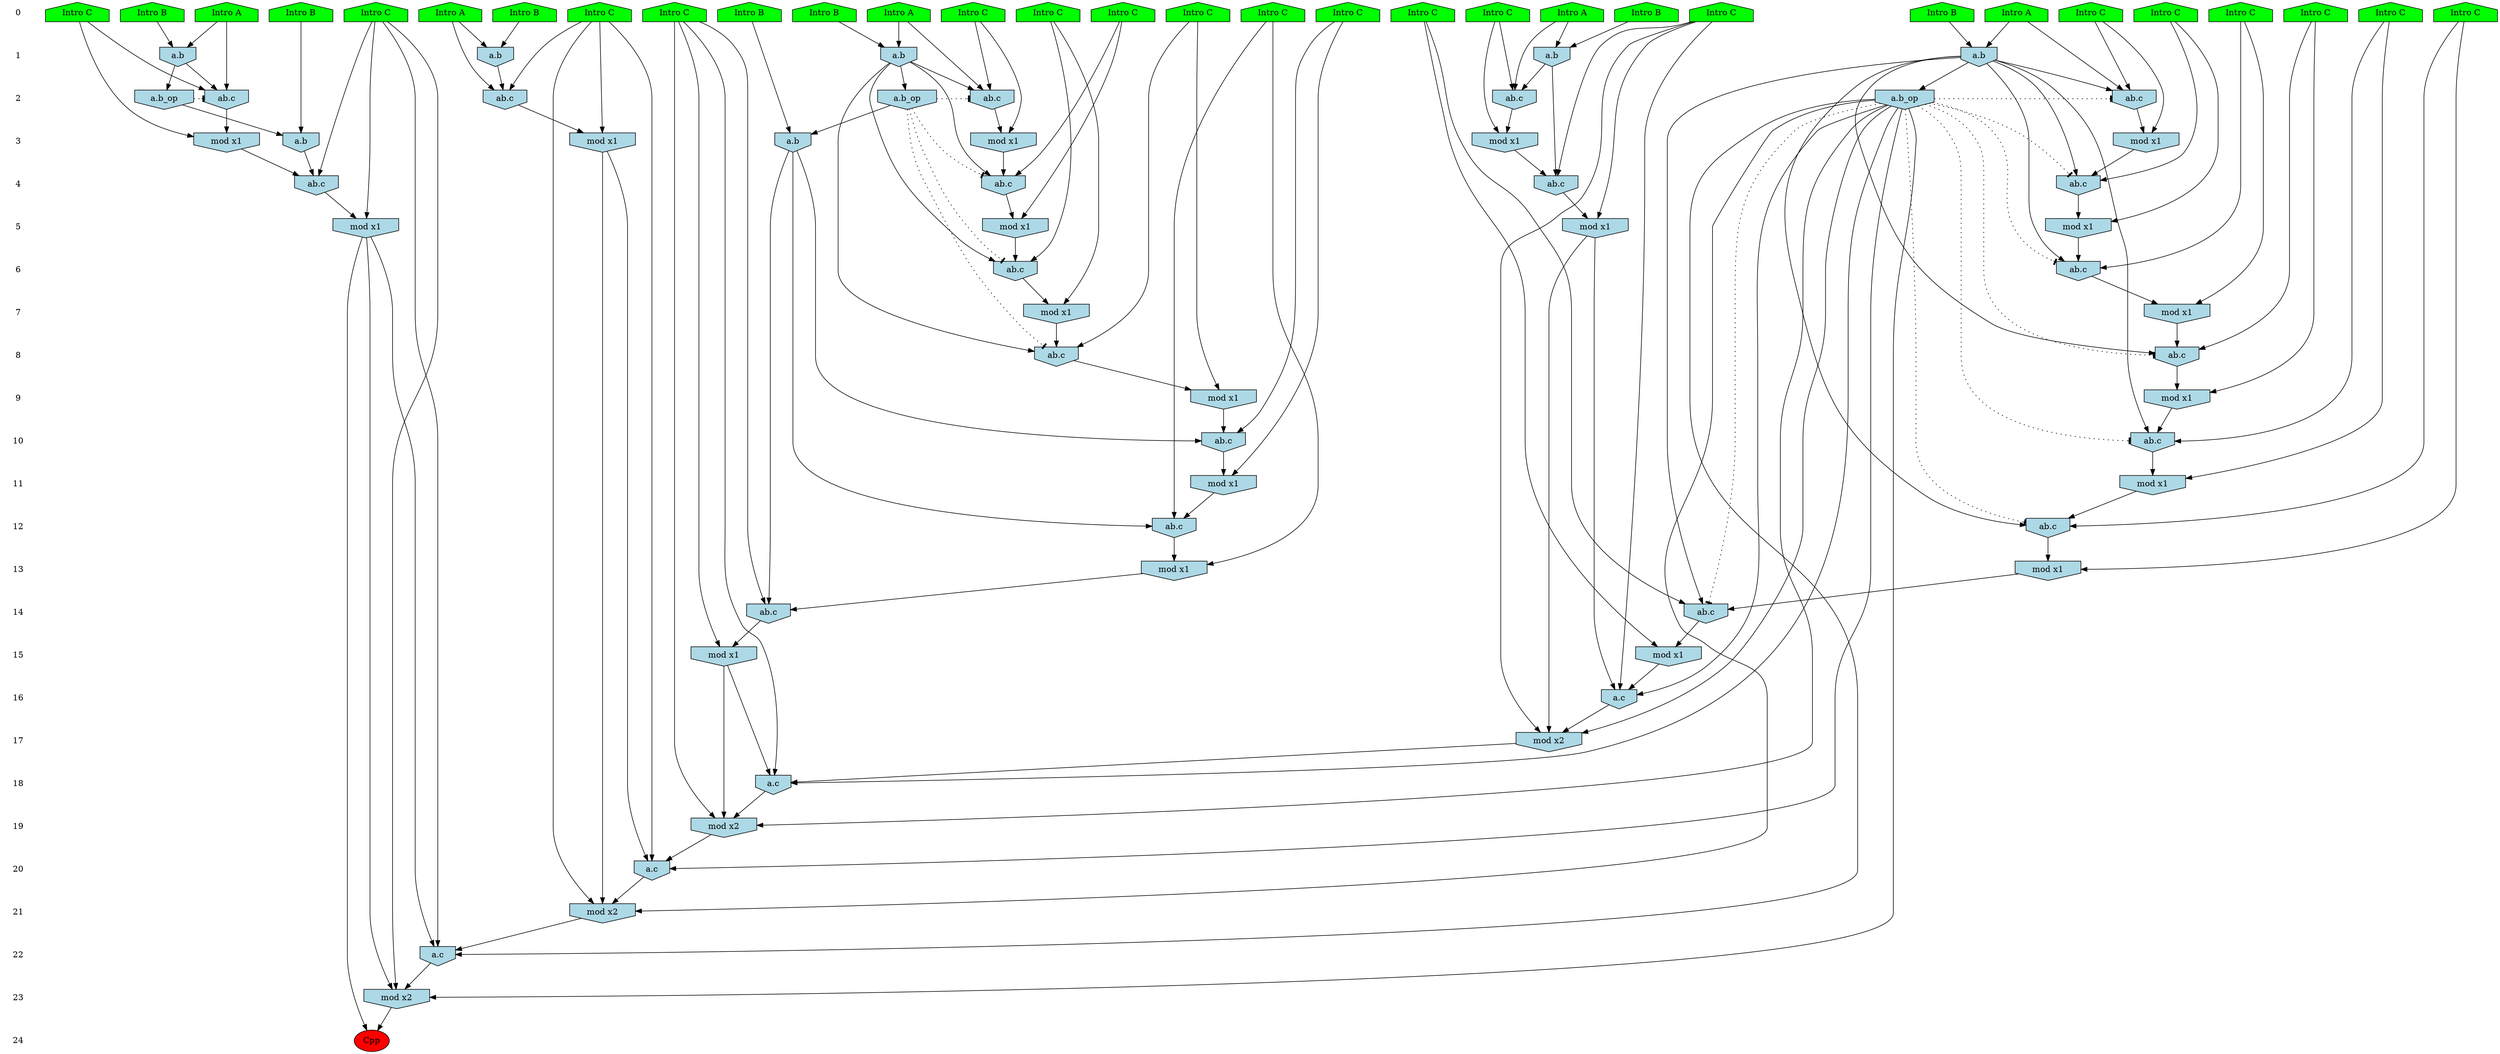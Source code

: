/* Compression of 1 causal flows obtained in average at 1.837071E+01 t.u */
/* Compressed causal flows were: [3296] */
digraph G{
 ranksep=.5 ; 
{ rank = same ; "0" [shape=plaintext] ; node_1 [label ="Intro B", shape=house, style=filled, fillcolor=green] ;
node_2 [label ="Intro B", shape=house, style=filled, fillcolor=green] ;
node_3 [label ="Intro A", shape=house, style=filled, fillcolor=green] ;
node_4 [label ="Intro B", shape=house, style=filled, fillcolor=green] ;
node_5 [label ="Intro B", shape=house, style=filled, fillcolor=green] ;
node_6 [label ="Intro A", shape=house, style=filled, fillcolor=green] ;
node_7 [label ="Intro B", shape=house, style=filled, fillcolor=green] ;
node_8 [label ="Intro B", shape=house, style=filled, fillcolor=green] ;
node_9 [label ="Intro A", shape=house, style=filled, fillcolor=green] ;
node_10 [label ="Intro A", shape=house, style=filled, fillcolor=green] ;
node_11 [label ="Intro A", shape=house, style=filled, fillcolor=green] ;
node_12 [label ="Intro B", shape=house, style=filled, fillcolor=green] ;
node_13 [label ="Intro C", shape=house, style=filled, fillcolor=green] ;
node_14 [label ="Intro C", shape=house, style=filled, fillcolor=green] ;
node_15 [label ="Intro C", shape=house, style=filled, fillcolor=green] ;
node_16 [label ="Intro C", shape=house, style=filled, fillcolor=green] ;
node_17 [label ="Intro C", shape=house, style=filled, fillcolor=green] ;
node_18 [label ="Intro C", shape=house, style=filled, fillcolor=green] ;
node_19 [label ="Intro C", shape=house, style=filled, fillcolor=green] ;
node_20 [label ="Intro C", shape=house, style=filled, fillcolor=green] ;
node_21 [label ="Intro C", shape=house, style=filled, fillcolor=green] ;
node_22 [label ="Intro C", shape=house, style=filled, fillcolor=green] ;
node_23 [label ="Intro C", shape=house, style=filled, fillcolor=green] ;
node_24 [label ="Intro C", shape=house, style=filled, fillcolor=green] ;
node_25 [label ="Intro C", shape=house, style=filled, fillcolor=green] ;
node_26 [label ="Intro C", shape=house, style=filled, fillcolor=green] ;
node_27 [label ="Intro C", shape=house, style=filled, fillcolor=green] ;
node_28 [label ="Intro C", shape=house, style=filled, fillcolor=green] ;
node_29 [label ="Intro C", shape=house, style=filled, fillcolor=green] ;
node_30 [label ="Intro C", shape=house, style=filled, fillcolor=green] ;
node_31 [label ="Intro C", shape=house, style=filled, fillcolor=green] ;
}
{ rank = same ; "1" [shape=plaintext] ; node_32 [label="a.b", shape=invhouse, style=filled, fillcolor = lightblue] ;
node_33 [label="a.b", shape=invhouse, style=filled, fillcolor = lightblue] ;
node_37 [label="a.b", shape=invhouse, style=filled, fillcolor = lightblue] ;
node_47 [label="a.b", shape=invhouse, style=filled, fillcolor = lightblue] ;
node_61 [label="a.b", shape=invhouse, style=filled, fillcolor = lightblue] ;
}
{ rank = same ; "2" [shape=plaintext] ; node_34 [label="ab.c", shape=invhouse, style=filled, fillcolor = lightblue] ;
node_35 [label="ab.c", shape=invhouse, style=filled, fillcolor = lightblue] ;
node_44 [label="a.b_op", shape=invhouse, style=filled, fillcolor = lightblue] ;
node_48 [label="ab.c", shape=invhouse, style=filled, fillcolor = lightblue] ;
node_53 [label="ab.c", shape=invhouse, style=filled, fillcolor = lightblue] ;
node_62 [label="ab.c", shape=invhouse, style=filled, fillcolor = lightblue] ;
node_66 [label="a.b_op", shape=invhouse, style=filled, fillcolor = lightblue] ;
node_74 [label="a.b_op", shape=invhouse, style=filled, fillcolor = lightblue] ;
}
{ rank = same ; "3" [shape=plaintext] ; node_36 [label="mod x1", shape=invhouse, style=filled, fillcolor = lightblue] ;
node_42 [label="mod x1", shape=invhouse, style=filled, fillcolor = lightblue] ;
node_45 [label="a.b", shape=invhouse, style=filled, fillcolor = lightblue] ;
node_50 [label="mod x1", shape=invhouse, style=filled, fillcolor = lightblue] ;
node_64 [label="mod x1", shape=invhouse, style=filled, fillcolor = lightblue] ;
node_65 [label="mod x1", shape=invhouse, style=filled, fillcolor = lightblue] ;
node_69 [label="a.b", shape=invhouse, style=filled, fillcolor = lightblue] ;
}
{ rank = same ; "4" [shape=plaintext] ; node_38 [label="ab.c", shape=invhouse, style=filled, fillcolor = lightblue] ;
node_46 [label="ab.c", shape=invhouse, style=filled, fillcolor = lightblue] ;
node_52 [label="ab.c", shape=invhouse, style=filled, fillcolor = lightblue] ;
node_67 [label="ab.c", shape=invhouse, style=filled, fillcolor = lightblue] ;
}
{ rank = same ; "5" [shape=plaintext] ; node_39 [label="mod x1", shape=invhouse, style=filled, fillcolor = lightblue] ;
node_54 [label="mod x1", shape=invhouse, style=filled, fillcolor = lightblue] ;
node_55 [label="mod x1", shape=invhouse, style=filled, fillcolor = lightblue] ;
node_76 [label="mod x1", shape=invhouse, style=filled, fillcolor = lightblue] ;
}
{ rank = same ; "6" [shape=plaintext] ; node_40 [label="ab.c", shape=invhouse, style=filled, fillcolor = lightblue] ;
node_56 [label="ab.c", shape=invhouse, style=filled, fillcolor = lightblue] ;
}
{ rank = same ; "7" [shape=plaintext] ; node_41 [label="mod x1", shape=invhouse, style=filled, fillcolor = lightblue] ;
node_58 [label="mod x1", shape=invhouse, style=filled, fillcolor = lightblue] ;
}
{ rank = same ; "8" [shape=plaintext] ; node_43 [label="ab.c", shape=invhouse, style=filled, fillcolor = lightblue] ;
node_59 [label="ab.c", shape=invhouse, style=filled, fillcolor = lightblue] ;
}
{ rank = same ; "9" [shape=plaintext] ; node_49 [label="mod x1", shape=invhouse, style=filled, fillcolor = lightblue] ;
node_63 [label="mod x1", shape=invhouse, style=filled, fillcolor = lightblue] ;
}
{ rank = same ; "10" [shape=plaintext] ; node_51 [label="ab.c", shape=invhouse, style=filled, fillcolor = lightblue] ;
node_70 [label="ab.c", shape=invhouse, style=filled, fillcolor = lightblue] ;
}
{ rank = same ; "11" [shape=plaintext] ; node_57 [label="mod x1", shape=invhouse, style=filled, fillcolor = lightblue] ;
node_71 [label="mod x1", shape=invhouse, style=filled, fillcolor = lightblue] ;
}
{ rank = same ; "12" [shape=plaintext] ; node_60 [label="ab.c", shape=invhouse, style=filled, fillcolor = lightblue] ;
node_73 [label="ab.c", shape=invhouse, style=filled, fillcolor = lightblue] ;
}
{ rank = same ; "13" [shape=plaintext] ; node_68 [label="mod x1", shape=invhouse, style=filled, fillcolor = lightblue] ;
node_75 [label="mod x1", shape=invhouse, style=filled, fillcolor = lightblue] ;
}
{ rank = same ; "14" [shape=plaintext] ; node_72 [label="ab.c", shape=invhouse, style=filled, fillcolor = lightblue] ;
node_79 [label="ab.c", shape=invhouse, style=filled, fillcolor = lightblue] ;
}
{ rank = same ; "15" [shape=plaintext] ; node_77 [label="mod x1", shape=invhouse, style=filled, fillcolor = lightblue] ;
node_81 [label="mod x1", shape=invhouse, style=filled, fillcolor = lightblue] ;
}
{ rank = same ; "16" [shape=plaintext] ; node_78 [label="a.c", shape=invhouse, style=filled, fillcolor = lightblue] ;
}
{ rank = same ; "17" [shape=plaintext] ; node_80 [label="mod x2", shape=invhouse, style=filled, fillcolor = lightblue] ;
}
{ rank = same ; "18" [shape=plaintext] ; node_82 [label="a.c", shape=invhouse, style=filled, fillcolor = lightblue] ;
}
{ rank = same ; "19" [shape=plaintext] ; node_83 [label="mod x2", shape=invhouse, style=filled, fillcolor = lightblue] ;
}
{ rank = same ; "20" [shape=plaintext] ; node_84 [label="a.c", shape=invhouse, style=filled, fillcolor = lightblue] ;
}
{ rank = same ; "21" [shape=plaintext] ; node_85 [label="mod x2", shape=invhouse, style=filled, fillcolor = lightblue] ;
}
{ rank = same ; "22" [shape=plaintext] ; node_86 [label="a.c", shape=invhouse, style=filled, fillcolor = lightblue] ;
}
{ rank = same ; "23" [shape=plaintext] ; node_87 [label="mod x2", shape=invhouse, style=filled, fillcolor = lightblue] ;
}
{ rank = same ; "24" [shape=plaintext] ; node_88 [label ="Cpp", style=filled, fillcolor=red] ;
}
"0" -> "1" [style="invis"]; 
"1" -> "2" [style="invis"]; 
"2" -> "3" [style="invis"]; 
"3" -> "4" [style="invis"]; 
"4" -> "5" [style="invis"]; 
"5" -> "6" [style="invis"]; 
"6" -> "7" [style="invis"]; 
"7" -> "8" [style="invis"]; 
"8" -> "9" [style="invis"]; 
"9" -> "10" [style="invis"]; 
"10" -> "11" [style="invis"]; 
"11" -> "12" [style="invis"]; 
"12" -> "13" [style="invis"]; 
"13" -> "14" [style="invis"]; 
"14" -> "15" [style="invis"]; 
"15" -> "16" [style="invis"]; 
"16" -> "17" [style="invis"]; 
"17" -> "18" [style="invis"]; 
"18" -> "19" [style="invis"]; 
"19" -> "20" [style="invis"]; 
"20" -> "21" [style="invis"]; 
"21" -> "22" [style="invis"]; 
"22" -> "23" [style="invis"]; 
"23" -> "24" [style="invis"]; 
node_5 -> node_32
node_10 -> node_32
node_4 -> node_33
node_9 -> node_33
node_10 -> node_34
node_25 -> node_34
node_32 -> node_34
node_9 -> node_35
node_23 -> node_35
node_33 -> node_35
node_25 -> node_36
node_34 -> node_36
node_3 -> node_37
node_12 -> node_37
node_31 -> node_38
node_32 -> node_38
node_36 -> node_38
node_31 -> node_39
node_38 -> node_39
node_19 -> node_40
node_32 -> node_40
node_39 -> node_40
node_19 -> node_41
node_40 -> node_41
node_23 -> node_42
node_35 -> node_42
node_16 -> node_43
node_32 -> node_43
node_41 -> node_43
node_33 -> node_44
node_8 -> node_45
node_44 -> node_45
node_21 -> node_46
node_42 -> node_46
node_45 -> node_46
node_2 -> node_47
node_11 -> node_47
node_3 -> node_48
node_14 -> node_48
node_37 -> node_48
node_16 -> node_49
node_43 -> node_49
node_14 -> node_50
node_48 -> node_50
node_22 -> node_51
node_32 -> node_51
node_49 -> node_51
node_28 -> node_52
node_37 -> node_52
node_50 -> node_52
node_11 -> node_53
node_20 -> node_53
node_47 -> node_53
node_21 -> node_54
node_46 -> node_54
node_28 -> node_55
node_52 -> node_55
node_24 -> node_56
node_37 -> node_56
node_55 -> node_56
node_22 -> node_57
node_51 -> node_57
node_24 -> node_58
node_56 -> node_58
node_26 -> node_59
node_37 -> node_59
node_58 -> node_59
node_13 -> node_60
node_32 -> node_60
node_57 -> node_60
node_1 -> node_61
node_6 -> node_61
node_6 -> node_62
node_18 -> node_62
node_61 -> node_62
node_26 -> node_63
node_59 -> node_63
node_18 -> node_64
node_62 -> node_64
node_20 -> node_65
node_53 -> node_65
node_37 -> node_66
node_17 -> node_67
node_47 -> node_67
node_65 -> node_67
node_13 -> node_68
node_60 -> node_68
node_7 -> node_69
node_66 -> node_69
node_15 -> node_70
node_63 -> node_70
node_69 -> node_70
node_15 -> node_71
node_70 -> node_71
node_30 -> node_72
node_32 -> node_72
node_68 -> node_72
node_29 -> node_73
node_69 -> node_73
node_71 -> node_73
node_32 -> node_74
node_29 -> node_75
node_73 -> node_75
node_17 -> node_76
node_67 -> node_76
node_30 -> node_77
node_72 -> node_77
node_17 -> node_78
node_74 -> node_78
node_76 -> node_78
node_77 -> node_78
node_27 -> node_79
node_69 -> node_79
node_75 -> node_79
node_17 -> node_80
node_74 -> node_80
node_76 -> node_80
node_78 -> node_80
node_27 -> node_81
node_79 -> node_81
node_27 -> node_82
node_74 -> node_82
node_80 -> node_82
node_81 -> node_82
node_27 -> node_83
node_74 -> node_83
node_81 -> node_83
node_82 -> node_83
node_18 -> node_84
node_64 -> node_84
node_74 -> node_84
node_83 -> node_84
node_18 -> node_85
node_64 -> node_85
node_74 -> node_85
node_84 -> node_85
node_21 -> node_86
node_54 -> node_86
node_74 -> node_86
node_85 -> node_86
node_21 -> node_87
node_54 -> node_87
node_74 -> node_87
node_86 -> node_87
node_54 -> node_88
node_87 -> node_88
node_44 -> node_35 [style=dotted, arrowhead = tee] 
node_66 -> node_59 [style=dotted, arrowhead = tee] 
node_66 -> node_56 [style=dotted, arrowhead = tee] 
node_66 -> node_52 [style=dotted, arrowhead = tee] 
node_66 -> node_48 [style=dotted, arrowhead = tee] 
node_74 -> node_51 [style=dotted, arrowhead = tee] 
node_74 -> node_60 [style=dotted, arrowhead = tee] 
node_74 -> node_72 [style=dotted, arrowhead = tee] 
node_74 -> node_43 [style=dotted, arrowhead = tee] 
node_74 -> node_40 [style=dotted, arrowhead = tee] 
node_74 -> node_38 [style=dotted, arrowhead = tee] 
node_74 -> node_34 [style=dotted, arrowhead = tee] 
}
/*
 Dot generation time: 0.001143
*/